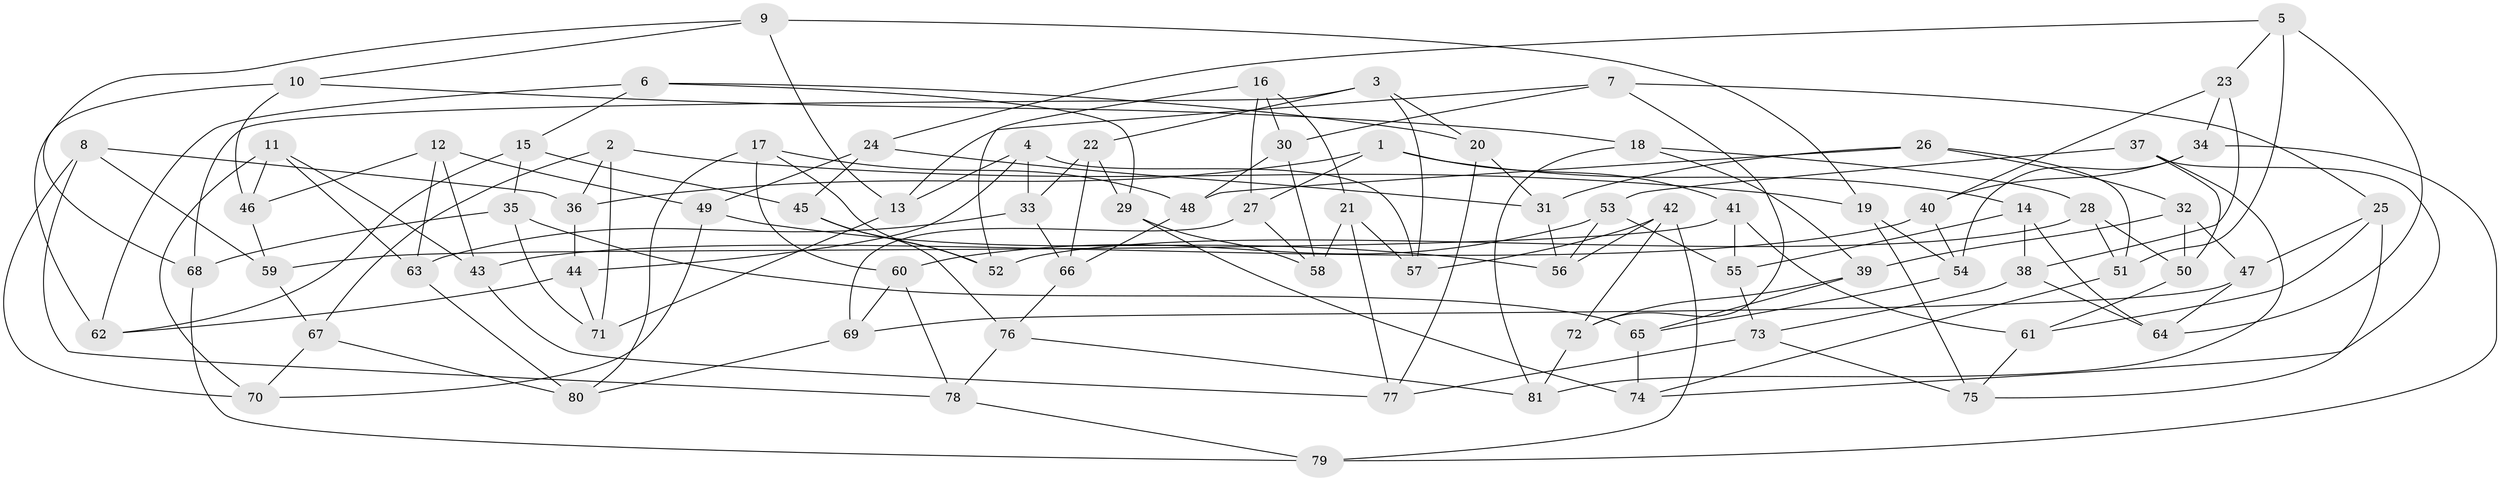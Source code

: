 // Generated by graph-tools (version 1.1) at 2025/02/03/09/25 03:02:58]
// undirected, 81 vertices, 162 edges
graph export_dot {
graph [start="1"]
  node [color=gray90,style=filled];
  1;
  2;
  3;
  4;
  5;
  6;
  7;
  8;
  9;
  10;
  11;
  12;
  13;
  14;
  15;
  16;
  17;
  18;
  19;
  20;
  21;
  22;
  23;
  24;
  25;
  26;
  27;
  28;
  29;
  30;
  31;
  32;
  33;
  34;
  35;
  36;
  37;
  38;
  39;
  40;
  41;
  42;
  43;
  44;
  45;
  46;
  47;
  48;
  49;
  50;
  51;
  52;
  53;
  54;
  55;
  56;
  57;
  58;
  59;
  60;
  61;
  62;
  63;
  64;
  65;
  66;
  67;
  68;
  69;
  70;
  71;
  72;
  73;
  74;
  75;
  76;
  77;
  78;
  79;
  80;
  81;
  1 -- 36;
  1 -- 41;
  1 -- 27;
  1 -- 14;
  2 -- 71;
  2 -- 19;
  2 -- 67;
  2 -- 36;
  3 -- 20;
  3 -- 57;
  3 -- 68;
  3 -- 22;
  4 -- 44;
  4 -- 13;
  4 -- 33;
  4 -- 57;
  5 -- 23;
  5 -- 51;
  5 -- 24;
  5 -- 64;
  6 -- 62;
  6 -- 15;
  6 -- 20;
  6 -- 29;
  7 -- 13;
  7 -- 25;
  7 -- 30;
  7 -- 72;
  8 -- 70;
  8 -- 59;
  8 -- 78;
  8 -- 36;
  9 -- 10;
  9 -- 13;
  9 -- 68;
  9 -- 19;
  10 -- 18;
  10 -- 62;
  10 -- 46;
  11 -- 63;
  11 -- 43;
  11 -- 46;
  11 -- 70;
  12 -- 49;
  12 -- 43;
  12 -- 46;
  12 -- 63;
  13 -- 71;
  14 -- 64;
  14 -- 38;
  14 -- 55;
  15 -- 45;
  15 -- 35;
  15 -- 62;
  16 -- 27;
  16 -- 52;
  16 -- 21;
  16 -- 30;
  17 -- 80;
  17 -- 48;
  17 -- 52;
  17 -- 60;
  18 -- 39;
  18 -- 81;
  18 -- 28;
  19 -- 75;
  19 -- 54;
  20 -- 31;
  20 -- 77;
  21 -- 57;
  21 -- 58;
  21 -- 77;
  22 -- 33;
  22 -- 66;
  22 -- 29;
  23 -- 38;
  23 -- 34;
  23 -- 40;
  24 -- 31;
  24 -- 49;
  24 -- 45;
  25 -- 47;
  25 -- 61;
  25 -- 75;
  26 -- 31;
  26 -- 32;
  26 -- 51;
  26 -- 48;
  27 -- 69;
  27 -- 58;
  28 -- 52;
  28 -- 50;
  28 -- 51;
  29 -- 74;
  29 -- 58;
  30 -- 58;
  30 -- 48;
  31 -- 56;
  32 -- 47;
  32 -- 39;
  32 -- 50;
  33 -- 63;
  33 -- 66;
  34 -- 79;
  34 -- 54;
  34 -- 40;
  35 -- 71;
  35 -- 68;
  35 -- 65;
  36 -- 44;
  37 -- 53;
  37 -- 50;
  37 -- 81;
  37 -- 74;
  38 -- 64;
  38 -- 73;
  39 -- 65;
  39 -- 72;
  40 -- 43;
  40 -- 54;
  41 -- 55;
  41 -- 59;
  41 -- 61;
  42 -- 56;
  42 -- 57;
  42 -- 72;
  42 -- 79;
  43 -- 77;
  44 -- 71;
  44 -- 62;
  45 -- 52;
  45 -- 76;
  46 -- 59;
  47 -- 69;
  47 -- 64;
  48 -- 66;
  49 -- 56;
  49 -- 70;
  50 -- 61;
  51 -- 74;
  53 -- 55;
  53 -- 60;
  53 -- 56;
  54 -- 65;
  55 -- 73;
  59 -- 67;
  60 -- 69;
  60 -- 78;
  61 -- 75;
  63 -- 80;
  65 -- 74;
  66 -- 76;
  67 -- 70;
  67 -- 80;
  68 -- 79;
  69 -- 80;
  72 -- 81;
  73 -- 75;
  73 -- 77;
  76 -- 81;
  76 -- 78;
  78 -- 79;
}
